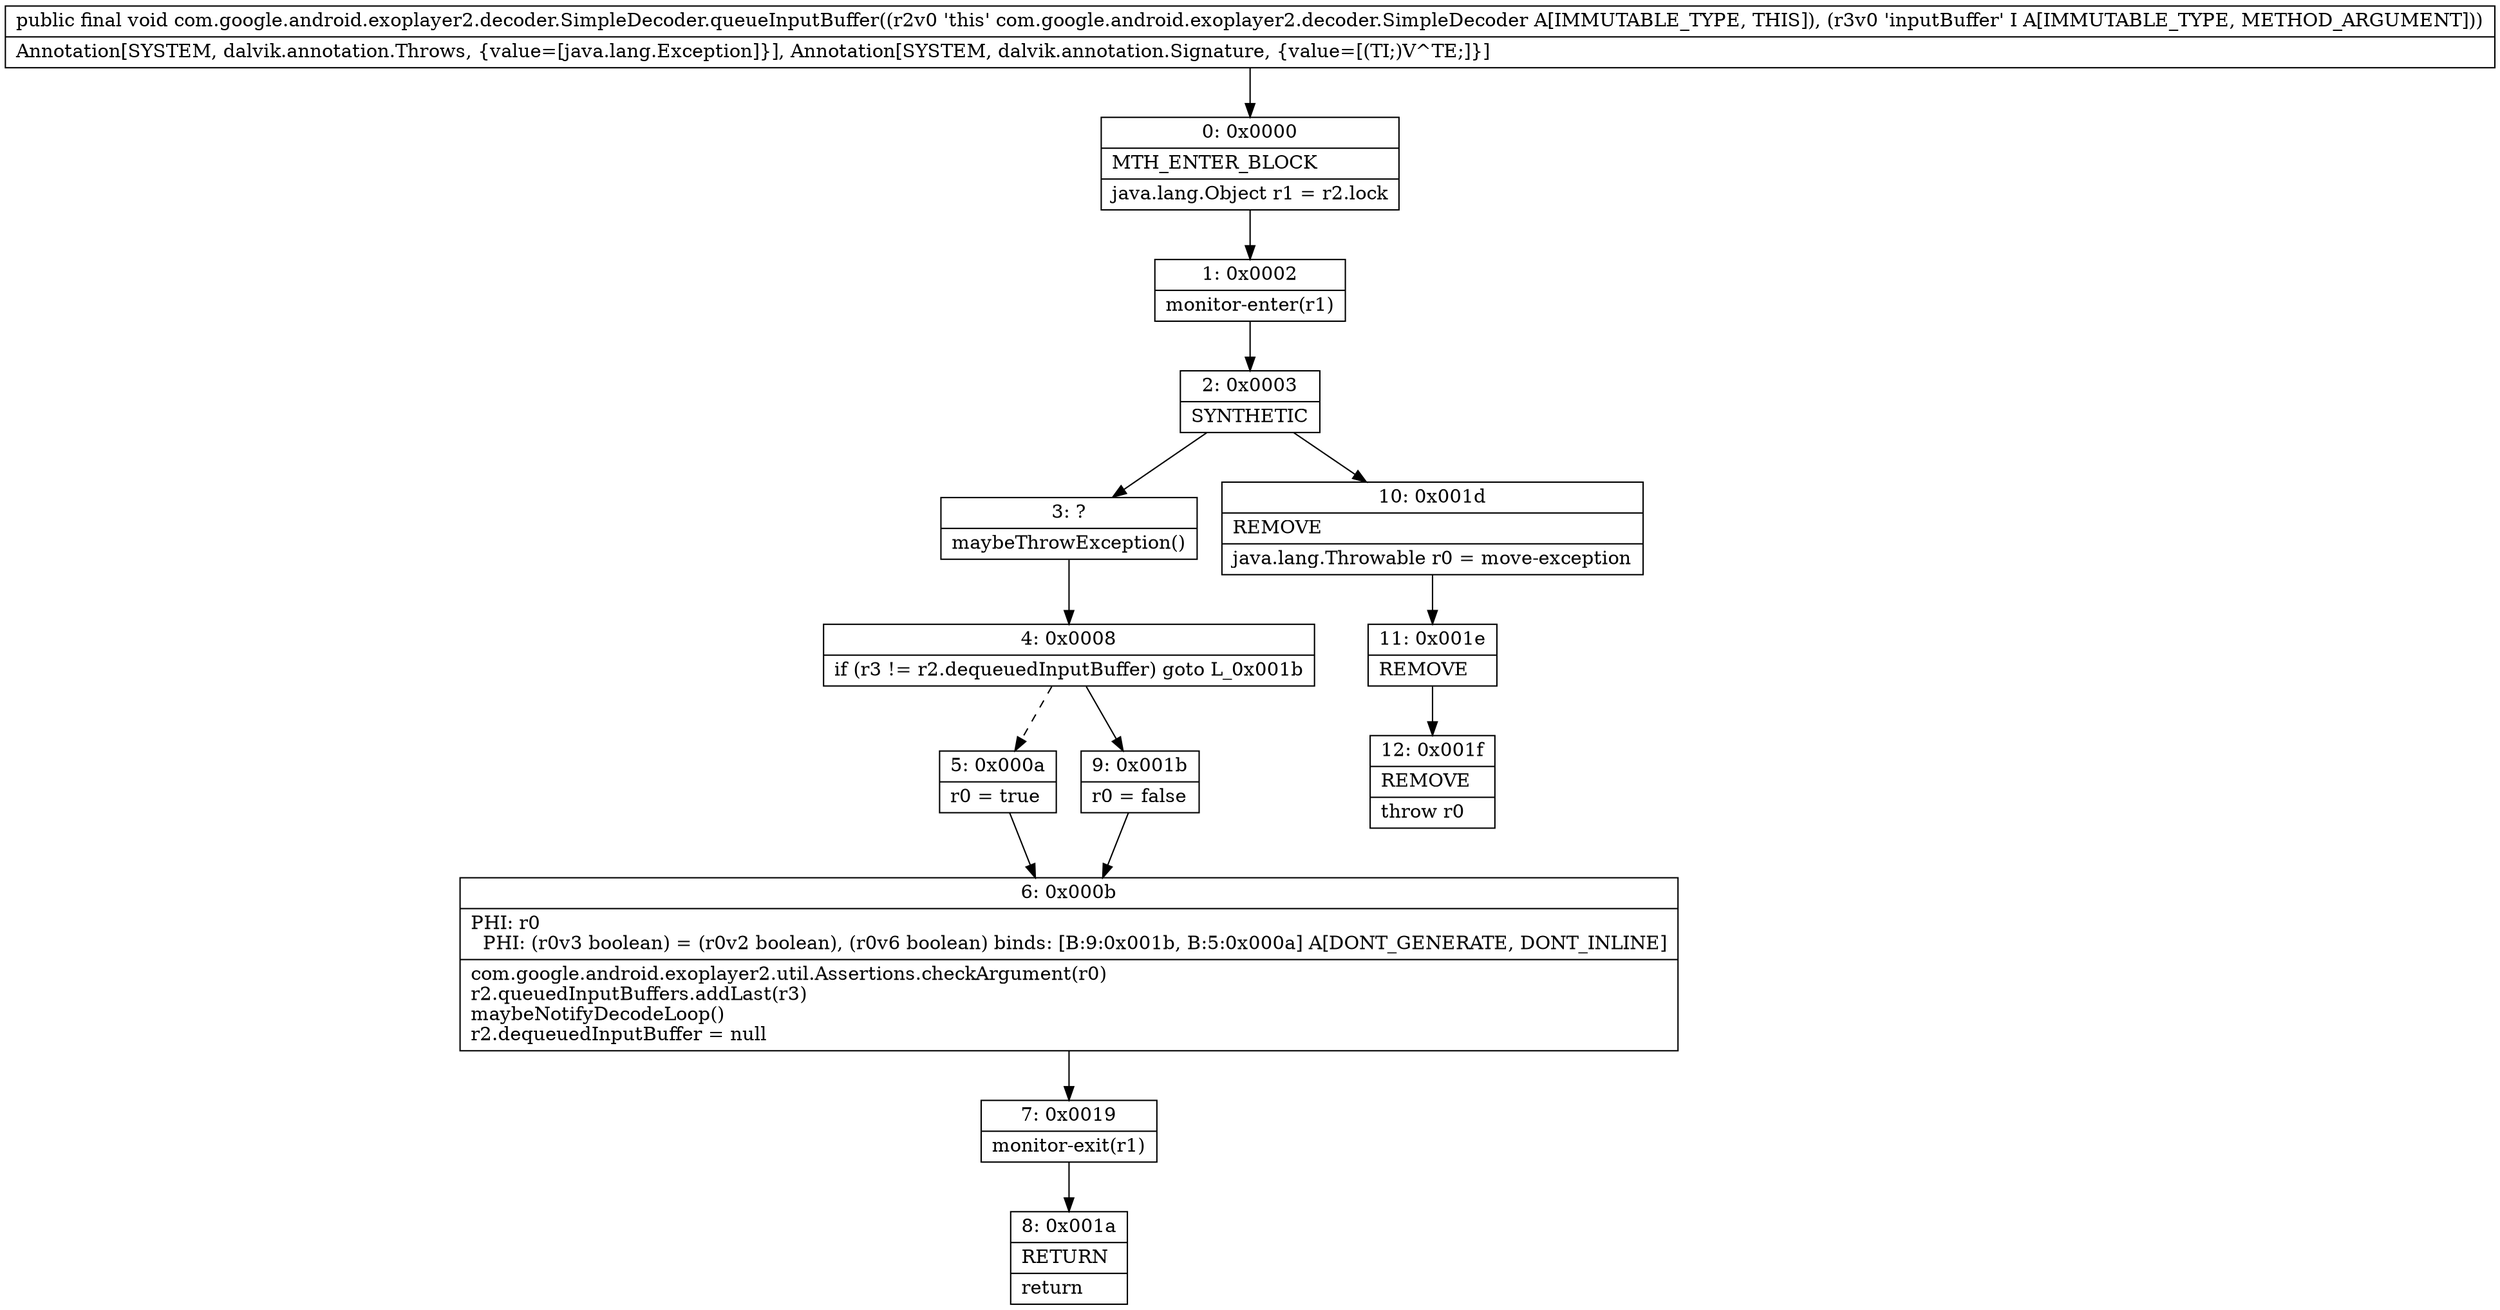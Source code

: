 digraph "CFG forcom.google.android.exoplayer2.decoder.SimpleDecoder.queueInputBuffer(Lcom\/google\/android\/exoplayer2\/decoder\/DecoderInputBuffer;)V" {
Node_0 [shape=record,label="{0\:\ 0x0000|MTH_ENTER_BLOCK\l|java.lang.Object r1 = r2.lock\l}"];
Node_1 [shape=record,label="{1\:\ 0x0002|monitor\-enter(r1)\l}"];
Node_2 [shape=record,label="{2\:\ 0x0003|SYNTHETIC\l}"];
Node_3 [shape=record,label="{3\:\ ?|maybeThrowException()\l}"];
Node_4 [shape=record,label="{4\:\ 0x0008|if (r3 != r2.dequeuedInputBuffer) goto L_0x001b\l}"];
Node_5 [shape=record,label="{5\:\ 0x000a|r0 = true\l}"];
Node_6 [shape=record,label="{6\:\ 0x000b|PHI: r0 \l  PHI: (r0v3 boolean) = (r0v2 boolean), (r0v6 boolean) binds: [B:9:0x001b, B:5:0x000a] A[DONT_GENERATE, DONT_INLINE]\l|com.google.android.exoplayer2.util.Assertions.checkArgument(r0)\lr2.queuedInputBuffers.addLast(r3)\lmaybeNotifyDecodeLoop()\lr2.dequeuedInputBuffer = null\l}"];
Node_7 [shape=record,label="{7\:\ 0x0019|monitor\-exit(r1)\l}"];
Node_8 [shape=record,label="{8\:\ 0x001a|RETURN\l|return\l}"];
Node_9 [shape=record,label="{9\:\ 0x001b|r0 = false\l}"];
Node_10 [shape=record,label="{10\:\ 0x001d|REMOVE\l|java.lang.Throwable r0 = move\-exception\l}"];
Node_11 [shape=record,label="{11\:\ 0x001e|REMOVE\l}"];
Node_12 [shape=record,label="{12\:\ 0x001f|REMOVE\l|throw r0\l}"];
MethodNode[shape=record,label="{public final void com.google.android.exoplayer2.decoder.SimpleDecoder.queueInputBuffer((r2v0 'this' com.google.android.exoplayer2.decoder.SimpleDecoder A[IMMUTABLE_TYPE, THIS]), (r3v0 'inputBuffer' I A[IMMUTABLE_TYPE, METHOD_ARGUMENT]))  | Annotation[SYSTEM, dalvik.annotation.Throws, \{value=[java.lang.Exception]\}], Annotation[SYSTEM, dalvik.annotation.Signature, \{value=[(TI;)V^TE;]\}]\l}"];
MethodNode -> Node_0;
Node_0 -> Node_1;
Node_1 -> Node_2;
Node_2 -> Node_3;
Node_2 -> Node_10;
Node_3 -> Node_4;
Node_4 -> Node_5[style=dashed];
Node_4 -> Node_9;
Node_5 -> Node_6;
Node_6 -> Node_7;
Node_7 -> Node_8;
Node_9 -> Node_6;
Node_10 -> Node_11;
Node_11 -> Node_12;
}

